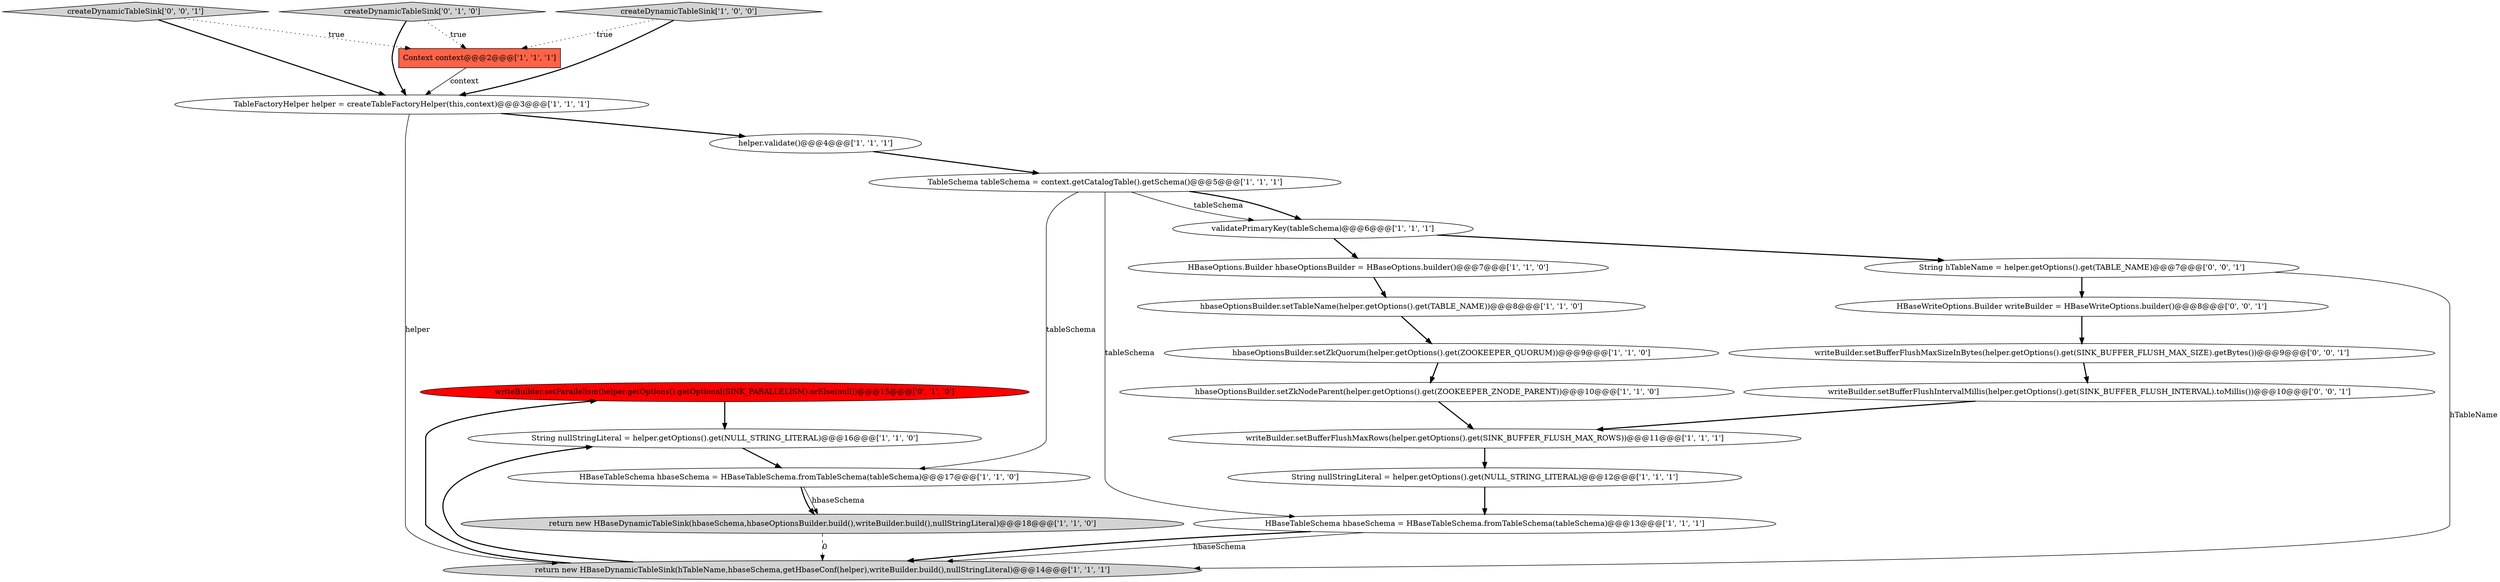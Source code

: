 digraph {
17 [style = filled, label = "writeBuilder.setParallelism(helper.getOptions().getOptional(SINK_PARALLELISM).orElse(null))@@@15@@@['0', '1', '0']", fillcolor = red, shape = ellipse image = "AAA1AAABBB2BBB"];
6 [style = filled, label = "hbaseOptionsBuilder.setZkQuorum(helper.getOptions().get(ZOOKEEPER_QUORUM))@@@9@@@['1', '1', '0']", fillcolor = white, shape = ellipse image = "AAA0AAABBB1BBB"];
10 [style = filled, label = "validatePrimaryKey(tableSchema)@@@6@@@['1', '1', '1']", fillcolor = white, shape = ellipse image = "AAA0AAABBB1BBB"];
11 [style = filled, label = "HBaseTableSchema hbaseSchema = HBaseTableSchema.fromTableSchema(tableSchema)@@@17@@@['1', '1', '0']", fillcolor = white, shape = ellipse image = "AAA0AAABBB1BBB"];
4 [style = filled, label = "return new HBaseDynamicTableSink(hTableName,hbaseSchema,getHbaseConf(helper),writeBuilder.build(),nullStringLiteral)@@@14@@@['1', '1', '1']", fillcolor = lightgray, shape = ellipse image = "AAA0AAABBB1BBB"];
14 [style = filled, label = "TableFactoryHelper helper = createTableFactoryHelper(this,context)@@@3@@@['1', '1', '1']", fillcolor = white, shape = ellipse image = "AAA0AAABBB1BBB"];
15 [style = filled, label = "TableSchema tableSchema = context.getCatalogTable().getSchema()@@@5@@@['1', '1', '1']", fillcolor = white, shape = ellipse image = "AAA0AAABBB1BBB"];
2 [style = filled, label = "writeBuilder.setBufferFlushMaxRows(helper.getOptions().get(SINK_BUFFER_FLUSH_MAX_ROWS))@@@11@@@['1', '1', '1']", fillcolor = white, shape = ellipse image = "AAA0AAABBB1BBB"];
22 [style = filled, label = "writeBuilder.setBufferFlushIntervalMillis(helper.getOptions().get(SINK_BUFFER_FLUSH_INTERVAL).toMillis())@@@10@@@['0', '0', '1']", fillcolor = white, shape = ellipse image = "AAA0AAABBB3BBB"];
8 [style = filled, label = "HBaseTableSchema hbaseSchema = HBaseTableSchema.fromTableSchema(tableSchema)@@@13@@@['1', '1', '1']", fillcolor = white, shape = ellipse image = "AAA0AAABBB1BBB"];
1 [style = filled, label = "hbaseOptionsBuilder.setTableName(helper.getOptions().get(TABLE_NAME))@@@8@@@['1', '1', '0']", fillcolor = white, shape = ellipse image = "AAA0AAABBB1BBB"];
13 [style = filled, label = "hbaseOptionsBuilder.setZkNodeParent(helper.getOptions().get(ZOOKEEPER_ZNODE_PARENT))@@@10@@@['1', '1', '0']", fillcolor = white, shape = ellipse image = "AAA0AAABBB1BBB"];
19 [style = filled, label = "String hTableName = helper.getOptions().get(TABLE_NAME)@@@7@@@['0', '0', '1']", fillcolor = white, shape = ellipse image = "AAA0AAABBB3BBB"];
5 [style = filled, label = "String nullStringLiteral = helper.getOptions().get(NULL_STRING_LITERAL)@@@16@@@['1', '1', '0']", fillcolor = white, shape = ellipse image = "AAA0AAABBB1BBB"];
0 [style = filled, label = "HBaseOptions.Builder hbaseOptionsBuilder = HBaseOptions.builder()@@@7@@@['1', '1', '0']", fillcolor = white, shape = ellipse image = "AAA0AAABBB1BBB"];
3 [style = filled, label = "Context context@@@2@@@['1', '1', '1']", fillcolor = tomato, shape = box image = "AAA0AAABBB1BBB"];
23 [style = filled, label = "createDynamicTableSink['0', '0', '1']", fillcolor = lightgray, shape = diamond image = "AAA0AAABBB3BBB"];
18 [style = filled, label = "createDynamicTableSink['0', '1', '0']", fillcolor = lightgray, shape = diamond image = "AAA0AAABBB2BBB"];
12 [style = filled, label = "String nullStringLiteral = helper.getOptions().get(NULL_STRING_LITERAL)@@@12@@@['1', '1', '1']", fillcolor = white, shape = ellipse image = "AAA0AAABBB1BBB"];
9 [style = filled, label = "return new HBaseDynamicTableSink(hbaseSchema,hbaseOptionsBuilder.build(),writeBuilder.build(),nullStringLiteral)@@@18@@@['1', '1', '0']", fillcolor = lightgray, shape = ellipse image = "AAA0AAABBB1BBB"];
7 [style = filled, label = "helper.validate()@@@4@@@['1', '1', '1']", fillcolor = white, shape = ellipse image = "AAA0AAABBB1BBB"];
16 [style = filled, label = "createDynamicTableSink['1', '0', '0']", fillcolor = lightgray, shape = diamond image = "AAA0AAABBB1BBB"];
21 [style = filled, label = "HBaseWriteOptions.Builder writeBuilder = HBaseWriteOptions.builder()@@@8@@@['0', '0', '1']", fillcolor = white, shape = ellipse image = "AAA0AAABBB3BBB"];
20 [style = filled, label = "writeBuilder.setBufferFlushMaxSizeInBytes(helper.getOptions().get(SINK_BUFFER_FLUSH_MAX_SIZE).getBytes())@@@9@@@['0', '0', '1']", fillcolor = white, shape = ellipse image = "AAA0AAABBB3BBB"];
17->5 [style = bold, label=""];
15->10 [style = bold, label=""];
22->2 [style = bold, label=""];
4->17 [style = bold, label=""];
9->4 [style = dashed, label="0"];
14->4 [style = solid, label="helper"];
10->19 [style = bold, label=""];
15->10 [style = solid, label="tableSchema"];
11->9 [style = solid, label="hbaseSchema"];
11->9 [style = bold, label=""];
16->3 [style = dotted, label="true"];
15->8 [style = solid, label="tableSchema"];
2->12 [style = bold, label=""];
14->7 [style = bold, label=""];
20->22 [style = bold, label=""];
23->14 [style = bold, label=""];
3->14 [style = solid, label="context"];
15->11 [style = solid, label="tableSchema"];
1->6 [style = bold, label=""];
21->20 [style = bold, label=""];
12->8 [style = bold, label=""];
0->1 [style = bold, label=""];
6->13 [style = bold, label=""];
10->0 [style = bold, label=""];
18->3 [style = dotted, label="true"];
8->4 [style = solid, label="hbaseSchema"];
19->4 [style = solid, label="hTableName"];
23->3 [style = dotted, label="true"];
7->15 [style = bold, label=""];
16->14 [style = bold, label=""];
5->11 [style = bold, label=""];
8->4 [style = bold, label=""];
4->5 [style = bold, label=""];
18->14 [style = bold, label=""];
13->2 [style = bold, label=""];
19->21 [style = bold, label=""];
}
